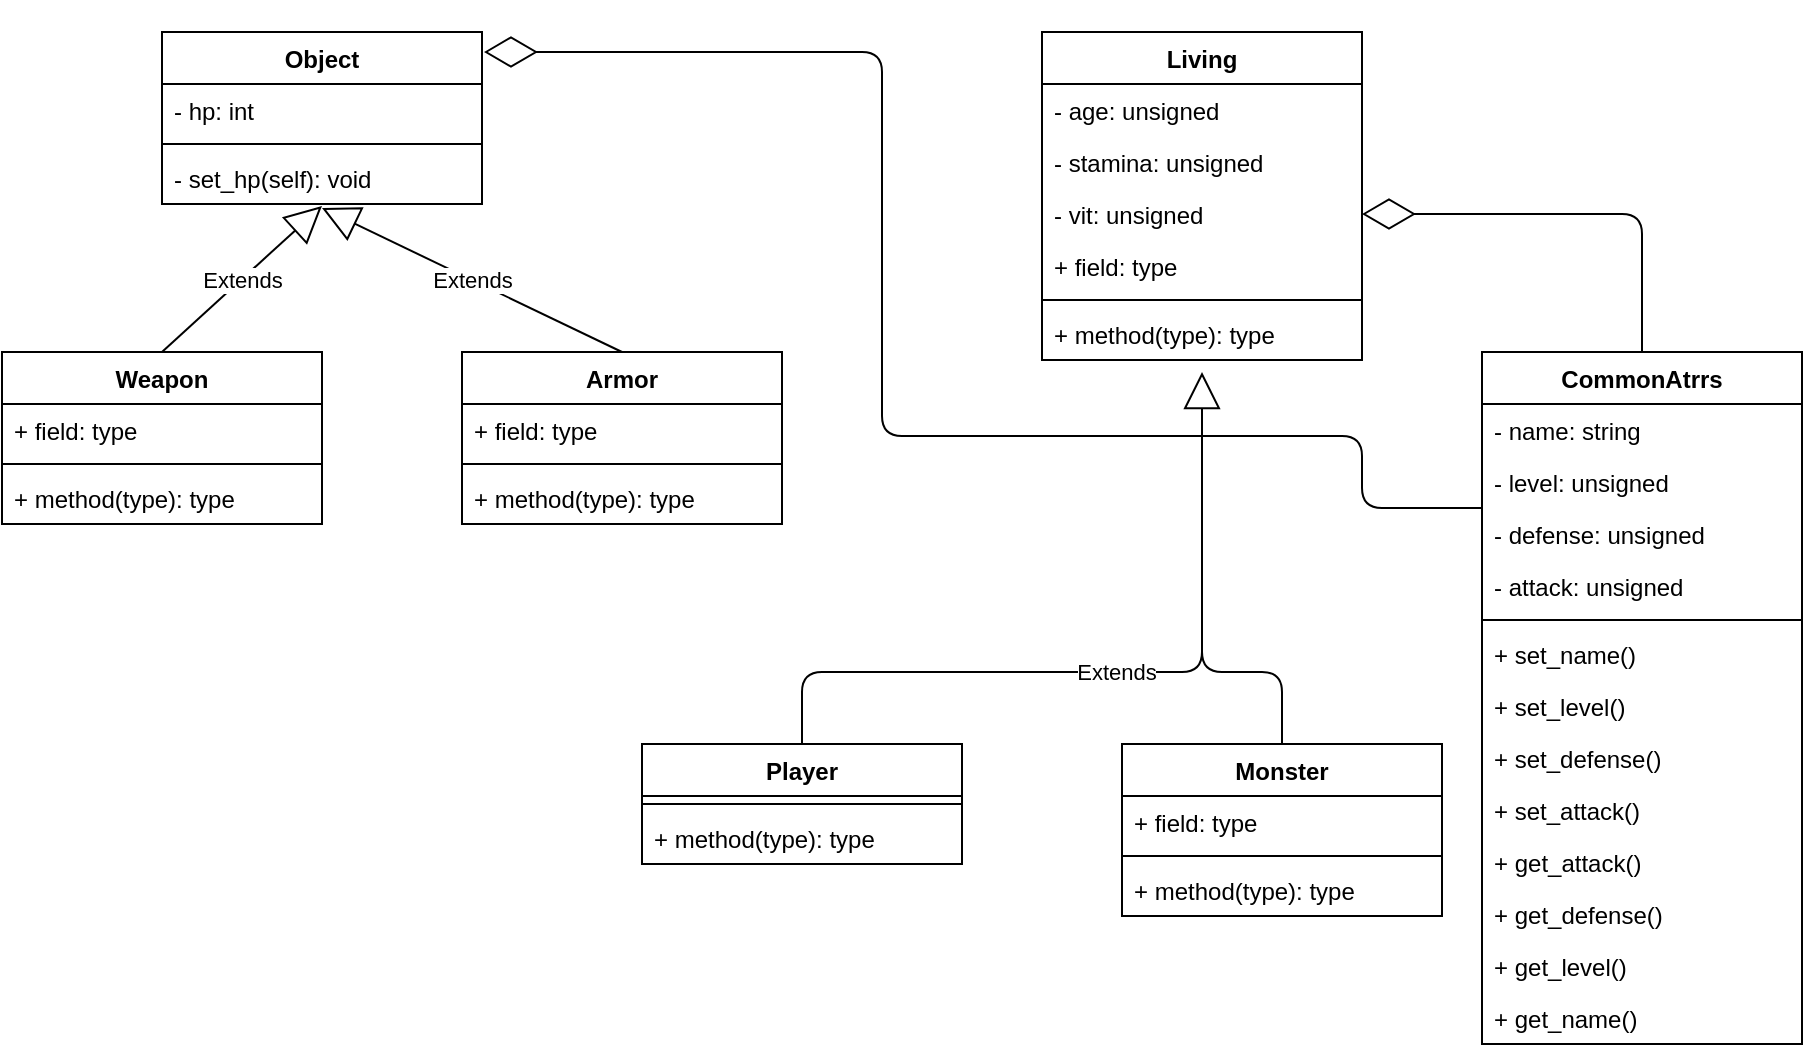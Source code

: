 <mxfile version="14.9.0" type="github">
  <diagram id="C5RBs43oDa-KdzZeNtuy" name="Page-1">
    <mxGraphModel dx="1102" dy="1616" grid="1" gridSize="10" guides="1" tooltips="1" connect="1" arrows="1" fold="1" page="1" pageScale="1" pageWidth="827" pageHeight="1169" math="0" shadow="0">
      <root>
        <mxCell id="WIyWlLk6GJQsqaUBKTNV-0" />
        <mxCell id="WIyWlLk6GJQsqaUBKTNV-1" parent="WIyWlLk6GJQsqaUBKTNV-0" />
        <mxCell id="4moAWBIG_8Ft3WN7mRNw-0" value="Object&#xa;" style="swimlane;fontStyle=1;align=center;verticalAlign=top;childLayout=stackLayout;horizontal=1;startSize=26;horizontalStack=0;resizeParent=1;resizeParentMax=0;resizeLast=0;collapsible=1;marginBottom=0;" parent="WIyWlLk6GJQsqaUBKTNV-1" vertex="1">
          <mxGeometry x="120" width="160" height="86" as="geometry" />
        </mxCell>
        <mxCell id="4moAWBIG_8Ft3WN7mRNw-13" value="- hp: int" style="text;strokeColor=none;fillColor=none;align=left;verticalAlign=top;spacingLeft=4;spacingRight=4;overflow=hidden;rotatable=0;points=[[0,0.5],[1,0.5]];portConstraint=eastwest;" parent="4moAWBIG_8Ft3WN7mRNw-0" vertex="1">
          <mxGeometry y="26" width="160" height="26" as="geometry" />
        </mxCell>
        <mxCell id="4moAWBIG_8Ft3WN7mRNw-2" value="" style="line;strokeWidth=1;fillColor=none;align=left;verticalAlign=middle;spacingTop=-1;spacingLeft=3;spacingRight=3;rotatable=0;labelPosition=right;points=[];portConstraint=eastwest;" parent="4moAWBIG_8Ft3WN7mRNw-0" vertex="1">
          <mxGeometry y="52" width="160" height="8" as="geometry" />
        </mxCell>
        <mxCell id="4moAWBIG_8Ft3WN7mRNw-3" value="- set_hp(self): void" style="text;strokeColor=none;fillColor=none;align=left;verticalAlign=top;spacingLeft=4;spacingRight=4;overflow=hidden;rotatable=0;points=[[0,0.5],[1,0.5]];portConstraint=eastwest;" parent="4moAWBIG_8Ft3WN7mRNw-0" vertex="1">
          <mxGeometry y="60" width="160" height="26" as="geometry" />
        </mxCell>
        <mxCell id="Ijer1mmpWf8oTy3IHLeg-0" value="Player" style="swimlane;fontStyle=1;align=center;verticalAlign=top;childLayout=stackLayout;horizontal=1;startSize=26;horizontalStack=0;resizeParent=1;resizeParentMax=0;resizeLast=0;collapsible=1;marginBottom=0;" vertex="1" parent="WIyWlLk6GJQsqaUBKTNV-1">
          <mxGeometry x="360" y="356" width="160" height="60" as="geometry" />
        </mxCell>
        <mxCell id="Ijer1mmpWf8oTy3IHLeg-2" value="" style="line;strokeWidth=1;fillColor=none;align=left;verticalAlign=middle;spacingTop=-1;spacingLeft=3;spacingRight=3;rotatable=0;labelPosition=right;points=[];portConstraint=eastwest;" vertex="1" parent="Ijer1mmpWf8oTy3IHLeg-0">
          <mxGeometry y="26" width="160" height="8" as="geometry" />
        </mxCell>
        <mxCell id="Ijer1mmpWf8oTy3IHLeg-3" value="+ method(type): type" style="text;strokeColor=none;fillColor=none;align=left;verticalAlign=top;spacingLeft=4;spacingRight=4;overflow=hidden;rotatable=0;points=[[0,0.5],[1,0.5]];portConstraint=eastwest;" vertex="1" parent="Ijer1mmpWf8oTy3IHLeg-0">
          <mxGeometry y="34" width="160" height="26" as="geometry" />
        </mxCell>
        <mxCell id="Ijer1mmpWf8oTy3IHLeg-22" value="Extends" style="endArrow=block;endSize=16;endFill=0;html=1;entryX=0.5;entryY=1.038;entryDx=0;entryDy=0;entryPerimeter=0;exitX=0.5;exitY=0;exitDx=0;exitDy=0;" edge="1" parent="WIyWlLk6GJQsqaUBKTNV-1" source="Ijer1mmpWf8oTy3IHLeg-43" target="4moAWBIG_8Ft3WN7mRNw-3">
          <mxGeometry width="160" relative="1" as="geometry">
            <mxPoint x="60" y="120" as="sourcePoint" />
            <mxPoint x="220" y="120" as="targetPoint" />
          </mxGeometry>
        </mxCell>
        <mxCell id="Ijer1mmpWf8oTy3IHLeg-23" value="Extends" style="endArrow=block;endSize=16;endFill=0;html=1;exitX=0.5;exitY=0;exitDx=0;exitDy=0;edgeStyle=orthogonalEdgeStyle;entryX=0.5;entryY=1.231;entryDx=0;entryDy=0;entryPerimeter=0;" edge="1" parent="WIyWlLk6GJQsqaUBKTNV-1" source="Ijer1mmpWf8oTy3IHLeg-0" target="Ijer1mmpWf8oTy3IHLeg-29">
          <mxGeometry width="160" relative="1" as="geometry">
            <mxPoint x="290" y="306" as="sourcePoint" />
            <mxPoint x="640" y="200" as="targetPoint" />
            <Array as="points">
              <mxPoint x="440" y="320" />
              <mxPoint x="640" y="320" />
            </Array>
          </mxGeometry>
        </mxCell>
        <mxCell id="Ijer1mmpWf8oTy3IHLeg-26" value="Living" style="swimlane;fontStyle=1;align=center;verticalAlign=top;childLayout=stackLayout;horizontal=1;startSize=26;horizontalStack=0;resizeParent=1;resizeParentMax=0;resizeLast=0;collapsible=1;marginBottom=0;" vertex="1" parent="WIyWlLk6GJQsqaUBKTNV-1">
          <mxGeometry x="560" width="160" height="164" as="geometry" />
        </mxCell>
        <mxCell id="4moAWBIG_8Ft3WN7mRNw-10" value="- age: unsigned" style="text;strokeColor=none;fillColor=none;align=left;verticalAlign=top;spacingLeft=4;spacingRight=4;overflow=hidden;rotatable=0;points=[[0,0.5],[1,0.5]];portConstraint=eastwest;" parent="Ijer1mmpWf8oTy3IHLeg-26" vertex="1">
          <mxGeometry y="26" width="160" height="26" as="geometry" />
        </mxCell>
        <mxCell id="4moAWBIG_8Ft3WN7mRNw-16" value="- stamina: unsigned" style="text;strokeColor=none;fillColor=none;align=left;verticalAlign=top;spacingLeft=4;spacingRight=4;overflow=hidden;rotatable=0;points=[[0,0.5],[1,0.5]];portConstraint=eastwest;" parent="Ijer1mmpWf8oTy3IHLeg-26" vertex="1">
          <mxGeometry y="52" width="160" height="26" as="geometry" />
        </mxCell>
        <mxCell id="4moAWBIG_8Ft3WN7mRNw-15" value="- vit: unsigned" style="text;strokeColor=none;fillColor=none;align=left;verticalAlign=top;spacingLeft=4;spacingRight=4;overflow=hidden;rotatable=0;points=[[0,0.5],[1,0.5]];portConstraint=eastwest;" parent="Ijer1mmpWf8oTy3IHLeg-26" vertex="1">
          <mxGeometry y="78" width="160" height="26" as="geometry" />
        </mxCell>
        <mxCell id="Ijer1mmpWf8oTy3IHLeg-27" value="+ field: type" style="text;strokeColor=none;fillColor=none;align=left;verticalAlign=top;spacingLeft=4;spacingRight=4;overflow=hidden;rotatable=0;points=[[0,0.5],[1,0.5]];portConstraint=eastwest;" vertex="1" parent="Ijer1mmpWf8oTy3IHLeg-26">
          <mxGeometry y="104" width="160" height="26" as="geometry" />
        </mxCell>
        <mxCell id="Ijer1mmpWf8oTy3IHLeg-28" value="" style="line;strokeWidth=1;fillColor=none;align=left;verticalAlign=middle;spacingTop=-1;spacingLeft=3;spacingRight=3;rotatable=0;labelPosition=right;points=[];portConstraint=eastwest;" vertex="1" parent="Ijer1mmpWf8oTy3IHLeg-26">
          <mxGeometry y="130" width="160" height="8" as="geometry" />
        </mxCell>
        <mxCell id="Ijer1mmpWf8oTy3IHLeg-29" value="+ method(type): type" style="text;strokeColor=none;fillColor=none;align=left;verticalAlign=top;spacingLeft=4;spacingRight=4;overflow=hidden;rotatable=0;points=[[0,0.5],[1,0.5]];portConstraint=eastwest;" vertex="1" parent="Ijer1mmpWf8oTy3IHLeg-26">
          <mxGeometry y="138" width="160" height="26" as="geometry" />
        </mxCell>
        <mxCell id="Ijer1mmpWf8oTy3IHLeg-30" value="CommonAtrrs&#xa;" style="swimlane;fontStyle=1;align=center;verticalAlign=top;childLayout=stackLayout;horizontal=1;startSize=26;horizontalStack=0;resizeParent=1;resizeParentMax=0;resizeLast=0;collapsible=1;marginBottom=0;" vertex="1" parent="WIyWlLk6GJQsqaUBKTNV-1">
          <mxGeometry x="780" y="160" width="160" height="346" as="geometry" />
        </mxCell>
        <mxCell id="4moAWBIG_8Ft3WN7mRNw-1" value="- name: string" style="text;strokeColor=none;fillColor=none;align=left;verticalAlign=top;spacingLeft=4;spacingRight=4;overflow=hidden;rotatable=0;points=[[0,0.5],[1,0.5]];portConstraint=eastwest;" parent="Ijer1mmpWf8oTy3IHLeg-30" vertex="1">
          <mxGeometry y="26" width="160" height="26" as="geometry" />
        </mxCell>
        <mxCell id="4moAWBIG_8Ft3WN7mRNw-7" value="- level: unsigned" style="text;strokeColor=none;fillColor=none;align=left;verticalAlign=top;spacingLeft=4;spacingRight=4;overflow=hidden;rotatable=0;points=[[0,0.5],[1,0.5]];portConstraint=eastwest;" parent="Ijer1mmpWf8oTy3IHLeg-30" vertex="1">
          <mxGeometry y="52" width="160" height="26" as="geometry" />
        </mxCell>
        <mxCell id="4moAWBIG_8Ft3WN7mRNw-12" value="- defense: unsigned" style="text;strokeColor=none;fillColor=none;align=left;verticalAlign=top;spacingLeft=4;spacingRight=4;overflow=hidden;rotatable=0;points=[[0,0.5],[1,0.5]];portConstraint=eastwest;" parent="Ijer1mmpWf8oTy3IHLeg-30" vertex="1">
          <mxGeometry y="78" width="160" height="26" as="geometry" />
        </mxCell>
        <mxCell id="4moAWBIG_8Ft3WN7mRNw-11" value="- attack: unsigned" style="text;strokeColor=none;fillColor=none;align=left;verticalAlign=top;spacingLeft=4;spacingRight=4;overflow=hidden;rotatable=0;points=[[0,0.5],[1,0.5]];portConstraint=eastwest;" parent="Ijer1mmpWf8oTy3IHLeg-30" vertex="1">
          <mxGeometry y="104" width="160" height="26" as="geometry" />
        </mxCell>
        <mxCell id="Ijer1mmpWf8oTy3IHLeg-32" value="" style="line;strokeWidth=1;fillColor=none;align=left;verticalAlign=middle;spacingTop=-1;spacingLeft=3;spacingRight=3;rotatable=0;labelPosition=right;points=[];portConstraint=eastwest;" vertex="1" parent="Ijer1mmpWf8oTy3IHLeg-30">
          <mxGeometry y="130" width="160" height="8" as="geometry" />
        </mxCell>
        <mxCell id="Ijer1mmpWf8oTy3IHLeg-33" value="+ set_name()" style="text;strokeColor=none;fillColor=none;align=left;verticalAlign=top;spacingLeft=4;spacingRight=4;overflow=hidden;rotatable=0;points=[[0,0.5],[1,0.5]];portConstraint=eastwest;" vertex="1" parent="Ijer1mmpWf8oTy3IHLeg-30">
          <mxGeometry y="138" width="160" height="26" as="geometry" />
        </mxCell>
        <mxCell id="Ijer1mmpWf8oTy3IHLeg-53" value="+ set_level()" style="text;strokeColor=none;fillColor=none;align=left;verticalAlign=top;spacingLeft=4;spacingRight=4;overflow=hidden;rotatable=0;points=[[0,0.5],[1,0.5]];portConstraint=eastwest;" vertex="1" parent="Ijer1mmpWf8oTy3IHLeg-30">
          <mxGeometry y="164" width="160" height="26" as="geometry" />
        </mxCell>
        <mxCell id="Ijer1mmpWf8oTy3IHLeg-54" value="+ set_defense()" style="text;strokeColor=none;fillColor=none;align=left;verticalAlign=top;spacingLeft=4;spacingRight=4;overflow=hidden;rotatable=0;points=[[0,0.5],[1,0.5]];portConstraint=eastwest;" vertex="1" parent="Ijer1mmpWf8oTy3IHLeg-30">
          <mxGeometry y="190" width="160" height="26" as="geometry" />
        </mxCell>
        <mxCell id="Ijer1mmpWf8oTy3IHLeg-55" value="+ set_attack()" style="text;strokeColor=none;fillColor=none;align=left;verticalAlign=top;spacingLeft=4;spacingRight=4;overflow=hidden;rotatable=0;points=[[0,0.5],[1,0.5]];portConstraint=eastwest;" vertex="1" parent="Ijer1mmpWf8oTy3IHLeg-30">
          <mxGeometry y="216" width="160" height="26" as="geometry" />
        </mxCell>
        <mxCell id="Ijer1mmpWf8oTy3IHLeg-59" value="+ get_attack()" style="text;strokeColor=none;fillColor=none;align=left;verticalAlign=top;spacingLeft=4;spacingRight=4;overflow=hidden;rotatable=0;points=[[0,0.5],[1,0.5]];portConstraint=eastwest;" vertex="1" parent="Ijer1mmpWf8oTy3IHLeg-30">
          <mxGeometry y="242" width="160" height="26" as="geometry" />
        </mxCell>
        <mxCell id="Ijer1mmpWf8oTy3IHLeg-58" value="+ get_defense()" style="text;strokeColor=none;fillColor=none;align=left;verticalAlign=top;spacingLeft=4;spacingRight=4;overflow=hidden;rotatable=0;points=[[0,0.5],[1,0.5]];portConstraint=eastwest;" vertex="1" parent="Ijer1mmpWf8oTy3IHLeg-30">
          <mxGeometry y="268" width="160" height="26" as="geometry" />
        </mxCell>
        <mxCell id="Ijer1mmpWf8oTy3IHLeg-57" value="+ get_level()" style="text;strokeColor=none;fillColor=none;align=left;verticalAlign=top;spacingLeft=4;spacingRight=4;overflow=hidden;rotatable=0;points=[[0,0.5],[1,0.5]];portConstraint=eastwest;" vertex="1" parent="Ijer1mmpWf8oTy3IHLeg-30">
          <mxGeometry y="294" width="160" height="26" as="geometry" />
        </mxCell>
        <mxCell id="Ijer1mmpWf8oTy3IHLeg-56" value="+ get_name()" style="text;strokeColor=none;fillColor=none;align=left;verticalAlign=top;spacingLeft=4;spacingRight=4;overflow=hidden;rotatable=0;points=[[0,0.5],[1,0.5]];portConstraint=eastwest;" vertex="1" parent="Ijer1mmpWf8oTy3IHLeg-30">
          <mxGeometry y="320" width="160" height="26" as="geometry" />
        </mxCell>
        <mxCell id="Ijer1mmpWf8oTy3IHLeg-34" value="" style="endArrow=diamondThin;endFill=0;endSize=24;html=1;exitX=0.5;exitY=0;exitDx=0;exitDy=0;entryX=1;entryY=0.5;entryDx=0;entryDy=0;edgeStyle=orthogonalEdgeStyle;" edge="1" parent="WIyWlLk6GJQsqaUBKTNV-1" source="Ijer1mmpWf8oTy3IHLeg-30" target="4moAWBIG_8Ft3WN7mRNw-15">
          <mxGeometry width="160" relative="1" as="geometry">
            <mxPoint x="880" y="120" as="sourcePoint" />
            <mxPoint x="820" y="120" as="targetPoint" />
            <Array as="points">
              <mxPoint x="860" y="91" />
            </Array>
          </mxGeometry>
        </mxCell>
        <mxCell id="Ijer1mmpWf8oTy3IHLeg-35" value="" style="endArrow=diamondThin;endFill=0;endSize=24;html=1;edgeStyle=orthogonalEdgeStyle;exitX=0;exitY=1;exitDx=0;exitDy=0;exitPerimeter=0;" edge="1" parent="WIyWlLk6GJQsqaUBKTNV-1" source="4moAWBIG_8Ft3WN7mRNw-7">
          <mxGeometry width="160" relative="1" as="geometry">
            <mxPoint x="460" y="202" as="sourcePoint" />
            <mxPoint x="281" y="10" as="targetPoint" />
            <Array as="points">
              <mxPoint x="720" y="202" />
              <mxPoint x="480" y="202" />
              <mxPoint x="480" y="10" />
            </Array>
          </mxGeometry>
        </mxCell>
        <mxCell id="Ijer1mmpWf8oTy3IHLeg-36" value="Monster" style="swimlane;fontStyle=1;align=center;verticalAlign=top;childLayout=stackLayout;horizontal=1;startSize=26;horizontalStack=0;resizeParent=1;resizeParentMax=0;resizeLast=0;collapsible=1;marginBottom=0;" vertex="1" parent="WIyWlLk6GJQsqaUBKTNV-1">
          <mxGeometry x="600" y="356" width="160" height="86" as="geometry" />
        </mxCell>
        <mxCell id="Ijer1mmpWf8oTy3IHLeg-37" value="+ field: type" style="text;strokeColor=none;fillColor=none;align=left;verticalAlign=top;spacingLeft=4;spacingRight=4;overflow=hidden;rotatable=0;points=[[0,0.5],[1,0.5]];portConstraint=eastwest;" vertex="1" parent="Ijer1mmpWf8oTy3IHLeg-36">
          <mxGeometry y="26" width="160" height="26" as="geometry" />
        </mxCell>
        <mxCell id="Ijer1mmpWf8oTy3IHLeg-38" value="" style="line;strokeWidth=1;fillColor=none;align=left;verticalAlign=middle;spacingTop=-1;spacingLeft=3;spacingRight=3;rotatable=0;labelPosition=right;points=[];portConstraint=eastwest;" vertex="1" parent="Ijer1mmpWf8oTy3IHLeg-36">
          <mxGeometry y="52" width="160" height="8" as="geometry" />
        </mxCell>
        <mxCell id="Ijer1mmpWf8oTy3IHLeg-39" value="+ method(type): type" style="text;strokeColor=none;fillColor=none;align=left;verticalAlign=top;spacingLeft=4;spacingRight=4;overflow=hidden;rotatable=0;points=[[0,0.5],[1,0.5]];portConstraint=eastwest;" vertex="1" parent="Ijer1mmpWf8oTy3IHLeg-36">
          <mxGeometry y="60" width="160" height="26" as="geometry" />
        </mxCell>
        <mxCell id="Ijer1mmpWf8oTy3IHLeg-42" value="" style="endArrow=none;html=1;exitX=0.5;exitY=0;exitDx=0;exitDy=0;edgeStyle=orthogonalEdgeStyle;" edge="1" parent="WIyWlLk6GJQsqaUBKTNV-1" source="Ijer1mmpWf8oTy3IHLeg-36">
          <mxGeometry width="50" height="50" relative="1" as="geometry">
            <mxPoint x="600" y="336" as="sourcePoint" />
            <mxPoint x="640" y="300" as="targetPoint" />
            <Array as="points">
              <mxPoint x="680" y="320" />
              <mxPoint x="640" y="320" />
            </Array>
          </mxGeometry>
        </mxCell>
        <mxCell id="Ijer1mmpWf8oTy3IHLeg-43" value="Weapon&#xa;" style="swimlane;fontStyle=1;align=center;verticalAlign=top;childLayout=stackLayout;horizontal=1;startSize=26;horizontalStack=0;resizeParent=1;resizeParentMax=0;resizeLast=0;collapsible=1;marginBottom=0;" vertex="1" parent="WIyWlLk6GJQsqaUBKTNV-1">
          <mxGeometry x="40" y="160" width="160" height="86" as="geometry" />
        </mxCell>
        <mxCell id="Ijer1mmpWf8oTy3IHLeg-44" value="+ field: type" style="text;strokeColor=none;fillColor=none;align=left;verticalAlign=top;spacingLeft=4;spacingRight=4;overflow=hidden;rotatable=0;points=[[0,0.5],[1,0.5]];portConstraint=eastwest;" vertex="1" parent="Ijer1mmpWf8oTy3IHLeg-43">
          <mxGeometry y="26" width="160" height="26" as="geometry" />
        </mxCell>
        <mxCell id="Ijer1mmpWf8oTy3IHLeg-45" value="" style="line;strokeWidth=1;fillColor=none;align=left;verticalAlign=middle;spacingTop=-1;spacingLeft=3;spacingRight=3;rotatable=0;labelPosition=right;points=[];portConstraint=eastwest;" vertex="1" parent="Ijer1mmpWf8oTy3IHLeg-43">
          <mxGeometry y="52" width="160" height="8" as="geometry" />
        </mxCell>
        <mxCell id="Ijer1mmpWf8oTy3IHLeg-46" value="+ method(type): type" style="text;strokeColor=none;fillColor=none;align=left;verticalAlign=top;spacingLeft=4;spacingRight=4;overflow=hidden;rotatable=0;points=[[0,0.5],[1,0.5]];portConstraint=eastwest;" vertex="1" parent="Ijer1mmpWf8oTy3IHLeg-43">
          <mxGeometry y="60" width="160" height="26" as="geometry" />
        </mxCell>
        <mxCell id="Ijer1mmpWf8oTy3IHLeg-47" value="Armor" style="swimlane;fontStyle=1;align=center;verticalAlign=top;childLayout=stackLayout;horizontal=1;startSize=26;horizontalStack=0;resizeParent=1;resizeParentMax=0;resizeLast=0;collapsible=1;marginBottom=0;" vertex="1" parent="WIyWlLk6GJQsqaUBKTNV-1">
          <mxGeometry x="270" y="160" width="160" height="86" as="geometry" />
        </mxCell>
        <mxCell id="Ijer1mmpWf8oTy3IHLeg-48" value="+ field: type" style="text;strokeColor=none;fillColor=none;align=left;verticalAlign=top;spacingLeft=4;spacingRight=4;overflow=hidden;rotatable=0;points=[[0,0.5],[1,0.5]];portConstraint=eastwest;" vertex="1" parent="Ijer1mmpWf8oTy3IHLeg-47">
          <mxGeometry y="26" width="160" height="26" as="geometry" />
        </mxCell>
        <mxCell id="Ijer1mmpWf8oTy3IHLeg-49" value="" style="line;strokeWidth=1;fillColor=none;align=left;verticalAlign=middle;spacingTop=-1;spacingLeft=3;spacingRight=3;rotatable=0;labelPosition=right;points=[];portConstraint=eastwest;" vertex="1" parent="Ijer1mmpWf8oTy3IHLeg-47">
          <mxGeometry y="52" width="160" height="8" as="geometry" />
        </mxCell>
        <mxCell id="Ijer1mmpWf8oTy3IHLeg-50" value="+ method(type): type" style="text;strokeColor=none;fillColor=none;align=left;verticalAlign=top;spacingLeft=4;spacingRight=4;overflow=hidden;rotatable=0;points=[[0,0.5],[1,0.5]];portConstraint=eastwest;" vertex="1" parent="Ijer1mmpWf8oTy3IHLeg-47">
          <mxGeometry y="60" width="160" height="26" as="geometry" />
        </mxCell>
        <mxCell id="Ijer1mmpWf8oTy3IHLeg-51" value="Extends" style="endArrow=block;endSize=16;endFill=0;html=1;exitX=0.5;exitY=0;exitDx=0;exitDy=0;entryX=0.5;entryY=1.077;entryDx=0;entryDy=0;entryPerimeter=0;" edge="1" parent="WIyWlLk6GJQsqaUBKTNV-1" source="Ijer1mmpWf8oTy3IHLeg-47" target="4moAWBIG_8Ft3WN7mRNw-3">
          <mxGeometry width="160" relative="1" as="geometry">
            <mxPoint x="300" y="100" as="sourcePoint" />
            <mxPoint x="460" y="100" as="targetPoint" />
          </mxGeometry>
        </mxCell>
      </root>
    </mxGraphModel>
  </diagram>
</mxfile>
